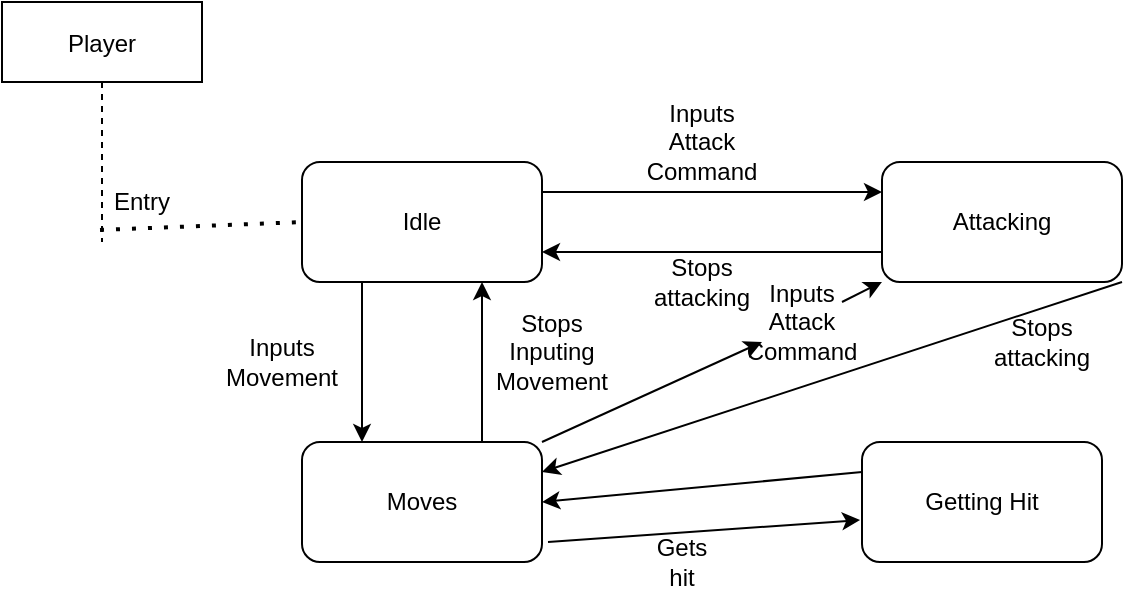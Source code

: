 <mxfile version="14.5.1" type="device"><diagram id="kgpKYQtTHZ0yAKxKKP6v" name="Page-1"><mxGraphModel dx="1422" dy="822" grid="1" gridSize="10" guides="1" tooltips="1" connect="1" arrows="1" fold="1" page="1" pageScale="1" pageWidth="850" pageHeight="1100" math="0" shadow="0"><root><mxCell id="0"/><mxCell id="1" parent="0"/><mxCell id="3nuBFxr9cyL0pnOWT2aG-1" value="Player" style="shape=umlLifeline;perimeter=lifelinePerimeter;container=1;collapsible=0;recursiveResize=0;rounded=0;shadow=0;strokeWidth=1;" parent="1" vertex="1"><mxGeometry x="120" y="80" width="100" height="120" as="geometry"/></mxCell><mxCell id="wobJhJA-Z9ooUGcq9nMz-2" value="Idle" style="rounded=1;whiteSpace=wrap;html=1;" parent="1" vertex="1"><mxGeometry x="270" y="160" width="120" height="60" as="geometry"/></mxCell><mxCell id="wobJhJA-Z9ooUGcq9nMz-3" value="Moves" style="rounded=1;whiteSpace=wrap;html=1;" parent="1" vertex="1"><mxGeometry x="270" y="300" width="120" height="60" as="geometry"/></mxCell><mxCell id="wobJhJA-Z9ooUGcq9nMz-4" value="" style="endArrow=none;dashed=1;html=1;dashPattern=1 3;strokeWidth=2;exitX=0.49;exitY=0.95;exitDx=0;exitDy=0;exitPerimeter=0;entryX=0;entryY=0.5;entryDx=0;entryDy=0;" parent="1" source="3nuBFxr9cyL0pnOWT2aG-1" target="wobJhJA-Z9ooUGcq9nMz-2" edge="1"><mxGeometry width="50" height="50" relative="1" as="geometry"><mxPoint x="400" y="440" as="sourcePoint"/><mxPoint x="450" y="390" as="targetPoint"/></mxGeometry></mxCell><mxCell id="wobJhJA-Z9ooUGcq9nMz-5" value="" style="endArrow=classic;html=1;exitX=0.25;exitY=1;exitDx=0;exitDy=0;entryX=0.25;entryY=0;entryDx=0;entryDy=0;" parent="1" source="wobJhJA-Z9ooUGcq9nMz-2" target="wobJhJA-Z9ooUGcq9nMz-3" edge="1"><mxGeometry width="50" height="50" relative="1" as="geometry"><mxPoint x="400" y="440" as="sourcePoint"/><mxPoint x="450" y="390" as="targetPoint"/></mxGeometry></mxCell><mxCell id="wobJhJA-Z9ooUGcq9nMz-7" value="Entry" style="text;html=1;strokeColor=none;fillColor=none;align=center;verticalAlign=middle;whiteSpace=wrap;rounded=0;" parent="1" vertex="1"><mxGeometry x="170" y="170" width="40" height="20" as="geometry"/></mxCell><mxCell id="wobJhJA-Z9ooUGcq9nMz-8" value="Inputs Movement" style="text;html=1;strokeColor=none;fillColor=none;align=center;verticalAlign=middle;whiteSpace=wrap;rounded=0;" parent="1" vertex="1"><mxGeometry x="240" y="240" width="40" height="40" as="geometry"/></mxCell><mxCell id="wobJhJA-Z9ooUGcq9nMz-9" value="" style="endArrow=classic;html=1;entryX=0.75;entryY=1;entryDx=0;entryDy=0;exitX=0.75;exitY=0;exitDx=0;exitDy=0;" parent="1" source="wobJhJA-Z9ooUGcq9nMz-3" target="wobJhJA-Z9ooUGcq9nMz-2" edge="1"><mxGeometry width="50" height="50" relative="1" as="geometry"><mxPoint x="400" y="430" as="sourcePoint"/><mxPoint x="450" y="380" as="targetPoint"/></mxGeometry></mxCell><mxCell id="wobJhJA-Z9ooUGcq9nMz-10" value="Stops Inputing Movement" style="text;html=1;strokeColor=none;fillColor=none;align=center;verticalAlign=middle;whiteSpace=wrap;rounded=0;" parent="1" vertex="1"><mxGeometry x="360" y="230" width="70" height="50" as="geometry"/></mxCell><mxCell id="wobJhJA-Z9ooUGcq9nMz-11" value="Attacking" style="rounded=1;whiteSpace=wrap;html=1;" parent="1" vertex="1"><mxGeometry x="560" y="160" width="120" height="60" as="geometry"/></mxCell><mxCell id="wobJhJA-Z9ooUGcq9nMz-12" value="Getting Hit" style="rounded=1;whiteSpace=wrap;html=1;" parent="1" vertex="1"><mxGeometry x="550" y="300" width="120" height="60" as="geometry"/></mxCell><mxCell id="wobJhJA-Z9ooUGcq9nMz-16" value="" style="endArrow=classic;html=1;entryX=-0.008;entryY=0.65;entryDx=0;entryDy=0;entryPerimeter=0;" parent="1" target="wobJhJA-Z9ooUGcq9nMz-12" edge="1"><mxGeometry width="50" height="50" relative="1" as="geometry"><mxPoint x="393" y="350" as="sourcePoint"/><mxPoint x="450" y="260" as="targetPoint"/></mxGeometry></mxCell><mxCell id="wobJhJA-Z9ooUGcq9nMz-17" value="" style="endArrow=classic;html=1;exitX=0;exitY=0.25;exitDx=0;exitDy=0;entryX=1;entryY=0.5;entryDx=0;entryDy=0;" parent="1" source="wobJhJA-Z9ooUGcq9nMz-12" target="wobJhJA-Z9ooUGcq9nMz-3" edge="1"><mxGeometry width="50" height="50" relative="1" as="geometry"><mxPoint x="400" y="310" as="sourcePoint"/><mxPoint x="450" y="260" as="targetPoint"/></mxGeometry></mxCell><mxCell id="wobJhJA-Z9ooUGcq9nMz-18" value="" style="endArrow=classic;html=1;entryX=0;entryY=0.25;entryDx=0;entryDy=0;exitX=1;exitY=0.25;exitDx=0;exitDy=0;" parent="1" source="wobJhJA-Z9ooUGcq9nMz-2" target="wobJhJA-Z9ooUGcq9nMz-11" edge="1"><mxGeometry width="50" height="50" relative="1" as="geometry"><mxPoint x="400" y="310" as="sourcePoint"/><mxPoint x="450" y="260" as="targetPoint"/></mxGeometry></mxCell><mxCell id="wobJhJA-Z9ooUGcq9nMz-19" value="" style="endArrow=classic;html=1;exitX=0;exitY=0.75;exitDx=0;exitDy=0;entryX=1;entryY=0.75;entryDx=0;entryDy=0;" parent="1" source="wobJhJA-Z9ooUGcq9nMz-11" target="wobJhJA-Z9ooUGcq9nMz-2" edge="1"><mxGeometry width="50" height="50" relative="1" as="geometry"><mxPoint x="400" y="310" as="sourcePoint"/><mxPoint x="450" y="260" as="targetPoint"/></mxGeometry></mxCell><mxCell id="wobJhJA-Z9ooUGcq9nMz-21" value="" style="endArrow=classic;html=1;entryX=0;entryY=1;entryDx=0;entryDy=0;exitX=1;exitY=0;exitDx=0;exitDy=0;" parent="1" source="wobJhJA-Z9ooUGcq9nMz-22" target="wobJhJA-Z9ooUGcq9nMz-11" edge="1"><mxGeometry width="50" height="50" relative="1" as="geometry"><mxPoint x="400" y="310" as="sourcePoint"/><mxPoint x="450" y="260" as="targetPoint"/></mxGeometry></mxCell><mxCell id="wobJhJA-Z9ooUGcq9nMz-23" value="Inputs Attack Command" style="text;html=1;strokeColor=none;fillColor=none;align=center;verticalAlign=middle;whiteSpace=wrap;rounded=0;" parent="1" vertex="1"><mxGeometry x="450" y="140" width="40" height="20" as="geometry"/></mxCell><mxCell id="wobJhJA-Z9ooUGcq9nMz-24" style="edgeStyle=orthogonalEdgeStyle;rounded=0;orthogonalLoop=1;jettySize=auto;html=0;exitX=0.5;exitY=1;exitDx=0;exitDy=0;" parent="1" source="wobJhJA-Z9ooUGcq9nMz-22" target="wobJhJA-Z9ooUGcq9nMz-22" edge="1"><mxGeometry relative="1" as="geometry"/></mxCell><mxCell id="wobJhJA-Z9ooUGcq9nMz-22" value="Inputs Attack Command" style="text;html=1;strokeColor=none;fillColor=none;align=center;verticalAlign=middle;whiteSpace=wrap;rounded=0;" parent="1" vertex="1"><mxGeometry x="500" y="230" width="40" height="20" as="geometry"/></mxCell><mxCell id="wobJhJA-Z9ooUGcq9nMz-26" value="" style="endArrow=classic;html=1;entryX=0;entryY=1;entryDx=0;entryDy=0;exitX=1;exitY=0;exitDx=0;exitDy=0;" parent="1" source="wobJhJA-Z9ooUGcq9nMz-3" target="wobJhJA-Z9ooUGcq9nMz-22" edge="1"><mxGeometry width="50" height="50" relative="1" as="geometry"><mxPoint x="390" y="300" as="sourcePoint"/><mxPoint x="560" y="220" as="targetPoint"/></mxGeometry></mxCell><mxCell id="wppKbnPrYLWdLu0i_t3q-1" value="Gets hit" style="text;html=1;strokeColor=none;fillColor=none;align=center;verticalAlign=middle;whiteSpace=wrap;rounded=0;" vertex="1" parent="1"><mxGeometry x="440" y="350" width="40" height="20" as="geometry"/></mxCell><mxCell id="wppKbnPrYLWdLu0i_t3q-2" value="Stops attacking" style="text;html=1;strokeColor=none;fillColor=none;align=center;verticalAlign=middle;whiteSpace=wrap;rounded=0;" vertex="1" parent="1"><mxGeometry x="450" y="210" width="40" height="20" as="geometry"/></mxCell><mxCell id="wppKbnPrYLWdLu0i_t3q-3" value="" style="endArrow=classic;html=1;entryX=1;entryY=0.25;entryDx=0;entryDy=0;exitX=1;exitY=1;exitDx=0;exitDy=0;" edge="1" parent="1" source="wobJhJA-Z9ooUGcq9nMz-11" target="wobJhJA-Z9ooUGcq9nMz-3"><mxGeometry width="50" height="50" relative="1" as="geometry"><mxPoint x="570" y="430" as="sourcePoint"/><mxPoint x="620" y="380" as="targetPoint"/></mxGeometry></mxCell><mxCell id="wppKbnPrYLWdLu0i_t3q-5" value="Stops attacking" style="text;html=1;strokeColor=none;fillColor=none;align=center;verticalAlign=middle;whiteSpace=wrap;rounded=0;" vertex="1" parent="1"><mxGeometry x="620" y="240" width="40" height="20" as="geometry"/></mxCell></root></mxGraphModel></diagram></mxfile>
